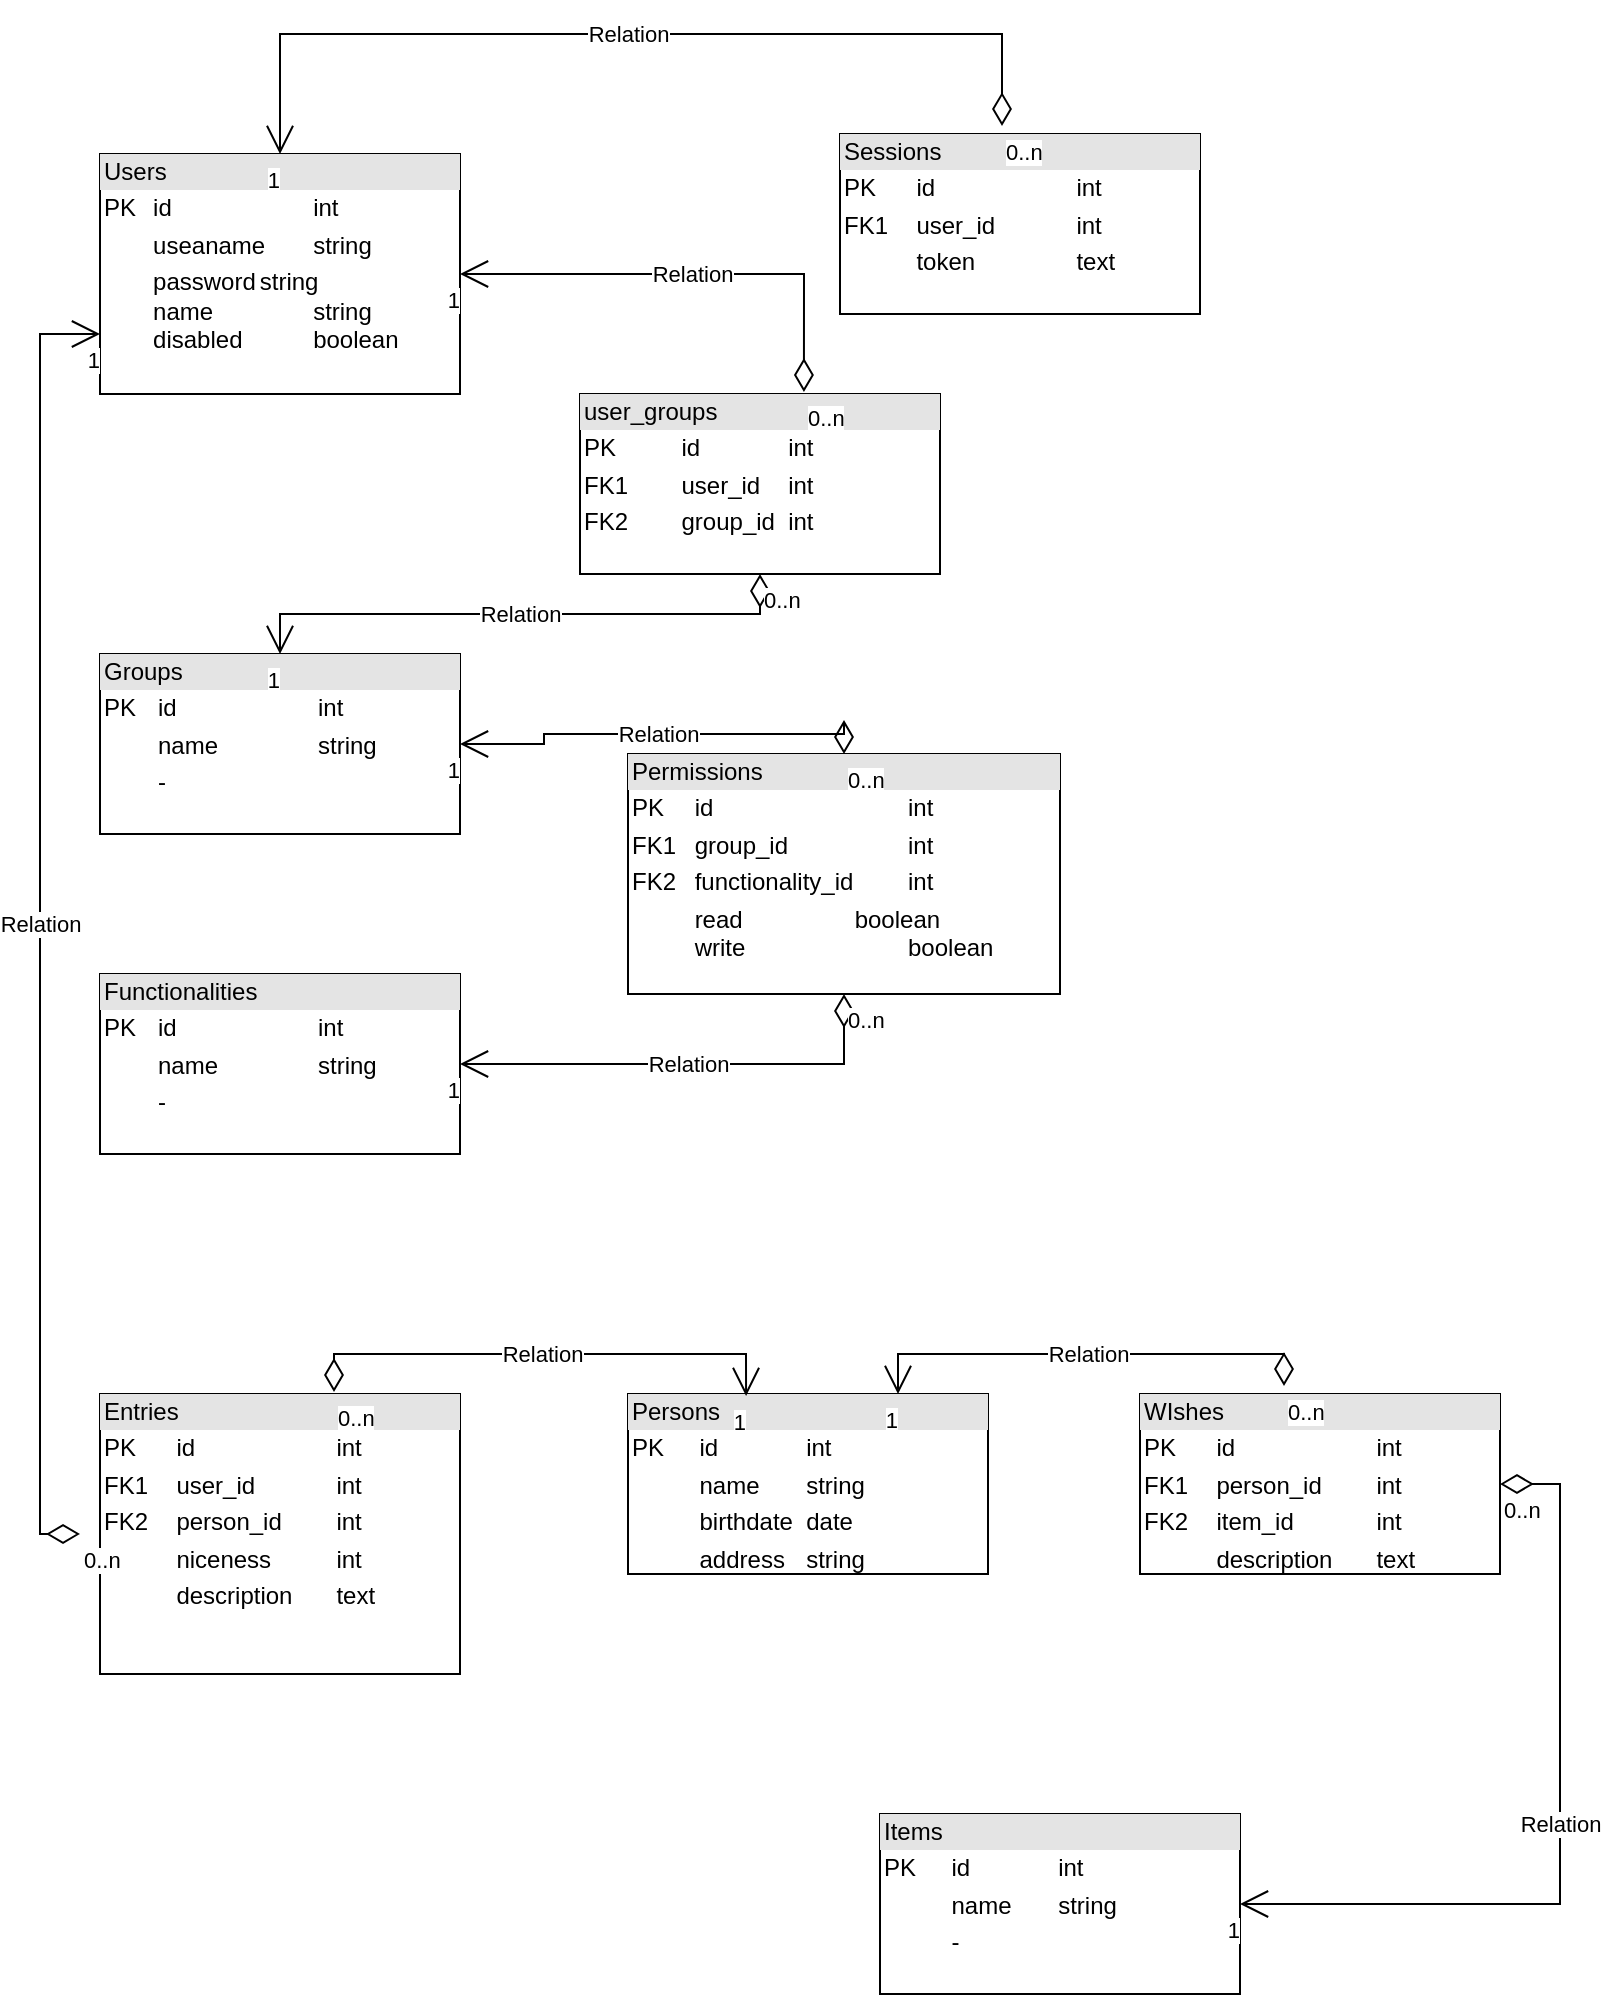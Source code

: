 <mxfile version="16.2.7" type="device"><diagram id="tikuvFr1Z6I9SJWcH92s" name="Page-1"><mxGraphModel dx="1100" dy="577" grid="1" gridSize="10" guides="1" tooltips="1" connect="1" arrows="1" fold="1" page="1" pageScale="1" pageWidth="827" pageHeight="1169" math="0" shadow="0"><root><mxCell id="0"/><mxCell id="1" parent="0"/><mxCell id="Cpcbm7M1Lm0WKyksxUkj-1" value="&lt;div style=&quot;box-sizing: border-box ; width: 100% ; background: #e4e4e4 ; padding: 2px&quot;&gt;Users&lt;/div&gt;&lt;table style=&quot;width: 100% ; font-size: 1em&quot; cellspacing=&quot;0&quot; cellpadding=&quot;2&quot;&gt;&lt;tbody&gt;&lt;tr&gt;&lt;td&gt;PK&lt;/td&gt;&lt;td&gt;id&lt;span style=&quot;white-space: pre&quot;&gt;&#9;&lt;span style=&quot;white-space: pre&quot;&gt;&#9;&lt;/span&gt;&lt;/span&gt;&lt;span style=&quot;white-space: pre&quot;&gt;&#9;&lt;/span&gt;int&lt;/td&gt;&lt;/tr&gt;&lt;tr&gt;&lt;td&gt;&lt;br&gt;&lt;/td&gt;&lt;td&gt;useaname&lt;span style=&quot;white-space: pre&quot;&gt;&#9;&lt;/span&gt;string&lt;br&gt;&lt;/td&gt;&lt;/tr&gt;&lt;tr&gt;&lt;td&gt;&lt;br&gt;&lt;/td&gt;&lt;td&gt;password&lt;span style=&quot;white-space: pre&quot;&gt;&#9;&lt;/span&gt;string&lt;br&gt;name&lt;span style=&quot;white-space: pre&quot;&gt;&#9;&lt;/span&gt;&lt;span style=&quot;white-space: pre&quot;&gt;&#9;&lt;/span&gt;string&lt;br&gt;disabled&lt;span style=&quot;white-space: pre&quot;&gt;&#9;&lt;/span&gt;&lt;span style=&quot;white-space: pre&quot;&gt;&#9;&lt;/span&gt;boolean&lt;br&gt;&lt;/td&gt;&lt;/tr&gt;&lt;/tbody&gt;&lt;/table&gt;" style="verticalAlign=top;align=left;overflow=fill;html=1;" parent="1" vertex="1"><mxGeometry x="60" y="100" width="180" height="120" as="geometry"/></mxCell><mxCell id="Cpcbm7M1Lm0WKyksxUkj-2" value="&lt;div style=&quot;box-sizing: border-box ; width: 100% ; background: #e4e4e4 ; padding: 2px&quot;&gt;Groups&lt;/div&gt;&lt;table style=&quot;width: 100% ; font-size: 1em&quot; cellspacing=&quot;0&quot; cellpadding=&quot;2&quot;&gt;&lt;tbody&gt;&lt;tr&gt;&lt;td&gt;PK&lt;/td&gt;&lt;td&gt;id&lt;span style=&quot;white-space: pre&quot;&gt;&#9;&lt;/span&gt;&lt;span style=&quot;white-space: pre&quot;&gt;&#9;&lt;/span&gt;&lt;span style=&quot;white-space: pre&quot;&gt;&#9;&lt;/span&gt;int&lt;br&gt;&lt;/td&gt;&lt;/tr&gt;&lt;tr&gt;&lt;td&gt;&lt;br&gt;&lt;/td&gt;&lt;td&gt;name&lt;span style=&quot;white-space: pre&quot;&gt;&#9;&lt;/span&gt;&lt;span style=&quot;white-space: pre&quot;&gt;&#9;&lt;/span&gt;string&lt;br&gt;&lt;/td&gt;&lt;/tr&gt;&lt;tr&gt;&lt;td&gt;&lt;br&gt;&lt;/td&gt;&lt;td&gt;-&lt;br&gt;&lt;/td&gt;&lt;/tr&gt;&lt;/tbody&gt;&lt;/table&gt;" style="verticalAlign=top;align=left;overflow=fill;html=1;" parent="1" vertex="1"><mxGeometry x="60" y="350" width="180" height="90" as="geometry"/></mxCell><mxCell id="Cpcbm7M1Lm0WKyksxUkj-3" value="&lt;div style=&quot;box-sizing: border-box ; width: 100% ; background: #e4e4e4 ; padding: 2px&quot;&gt;Functionalities&lt;/div&gt;&lt;table style=&quot;width: 100% ; font-size: 1em&quot; cellspacing=&quot;0&quot; cellpadding=&quot;2&quot;&gt;&lt;tbody&gt;&lt;tr&gt;&lt;td&gt;PK&lt;/td&gt;&lt;td&gt;id&lt;span style=&quot;white-space: pre&quot;&gt;&#9;&lt;/span&gt;&lt;span style=&quot;white-space: pre&quot;&gt;&#9;&lt;/span&gt;&lt;span style=&quot;white-space: pre&quot;&gt;&#9;&lt;/span&gt;int&lt;br&gt;&lt;/td&gt;&lt;/tr&gt;&lt;tr&gt;&lt;td&gt;&lt;br&gt;&lt;/td&gt;&lt;td&gt;name&lt;span style=&quot;white-space: pre&quot;&gt;&#9;&lt;/span&gt;&lt;span style=&quot;white-space: pre&quot;&gt;&#9;&lt;/span&gt;string&lt;br&gt;&lt;/td&gt;&lt;/tr&gt;&lt;tr&gt;&lt;td&gt;&lt;br&gt;&lt;/td&gt;&lt;td&gt;-&lt;br&gt;&lt;/td&gt;&lt;/tr&gt;&lt;/tbody&gt;&lt;/table&gt;" style="verticalAlign=top;align=left;overflow=fill;html=1;" parent="1" vertex="1"><mxGeometry x="60" y="510" width="180" height="90" as="geometry"/></mxCell><mxCell id="Cpcbm7M1Lm0WKyksxUkj-4" value="&lt;div style=&quot;box-sizing: border-box ; width: 100% ; background: #e4e4e4 ; padding: 2px&quot;&gt;Persons&lt;/div&gt;&lt;table style=&quot;width: 100% ; font-size: 1em&quot; cellspacing=&quot;0&quot; cellpadding=&quot;2&quot;&gt;&lt;tbody&gt;&lt;tr&gt;&lt;td&gt;PK&lt;/td&gt;&lt;td&gt;id&lt;span style=&quot;white-space: pre&quot;&gt;&#9;&lt;/span&gt;&lt;span style=&quot;white-space: pre&quot;&gt;&#9;&lt;/span&gt;int&lt;/td&gt;&lt;/tr&gt;&lt;tr&gt;&lt;td&gt;&lt;br&gt;&lt;/td&gt;&lt;td&gt;name&lt;span style=&quot;white-space: pre&quot;&gt;&#9;&lt;/span&gt;string&lt;br&gt;&lt;/td&gt;&lt;/tr&gt;&lt;tr&gt;&lt;td&gt;&lt;br&gt;&lt;/td&gt;&lt;td&gt;birthdate&lt;span style=&quot;white-space: pre&quot;&gt;&#9;&lt;/span&gt;date&lt;br&gt;&lt;/td&gt;&lt;/tr&gt;&lt;tr&gt;&lt;td&gt;&lt;br&gt;&lt;/td&gt;&lt;td&gt;address&lt;span style=&quot;white-space: pre&quot;&gt;&#9;&lt;/span&gt;string&lt;br&gt;&lt;/td&gt;&lt;/tr&gt;&lt;/tbody&gt;&lt;/table&gt;" style="verticalAlign=top;align=left;overflow=fill;html=1;" parent="1" vertex="1"><mxGeometry x="324" y="720" width="180" height="90" as="geometry"/></mxCell><mxCell id="Cpcbm7M1Lm0WKyksxUkj-5" value="&lt;div style=&quot;box-sizing: border-box ; width: 100% ; background: #e4e4e4 ; padding: 2px&quot;&gt;WIshes&lt;/div&gt;&lt;table style=&quot;width: 100% ; font-size: 1em&quot; cellspacing=&quot;0&quot; cellpadding=&quot;2&quot;&gt;&lt;tbody&gt;&lt;tr&gt;&lt;td&gt;PK&lt;/td&gt;&lt;td&gt;id&lt;span style=&quot;white-space: pre&quot;&gt;&#9;&lt;/span&gt;&lt;span style=&quot;white-space: pre&quot;&gt;&lt;span style=&quot;white-space: pre&quot;&gt;&#9;&lt;/span&gt;&#9;&lt;/span&gt;int&lt;/td&gt;&lt;/tr&gt;&lt;tr&gt;&lt;td&gt;FK1&lt;/td&gt;&lt;td&gt;person_id&lt;span style=&quot;white-space: pre&quot;&gt;&#9;&lt;/span&gt;int&lt;br&gt;&lt;/td&gt;&lt;/tr&gt;&lt;tr&gt;&lt;td&gt;FK2&lt;br&gt;&lt;/td&gt;&lt;td&gt;item_id&lt;span style=&quot;white-space: pre&quot;&gt;&#9;&lt;/span&gt;&lt;span style=&quot;white-space: pre&quot;&gt;&#9;&lt;/span&gt;int&lt;br&gt;&lt;/td&gt;&lt;/tr&gt;&lt;tr&gt;&lt;td&gt;&lt;br&gt;&lt;/td&gt;&lt;td&gt;description&lt;span style=&quot;white-space: pre&quot;&gt;&#9;&lt;/span&gt;text&lt;br&gt;&lt;/td&gt;&lt;/tr&gt;&lt;/tbody&gt;&lt;/table&gt;" style="verticalAlign=top;align=left;overflow=fill;html=1;" parent="1" vertex="1"><mxGeometry x="580" y="720" width="180" height="90" as="geometry"/></mxCell><mxCell id="Cpcbm7M1Lm0WKyksxUkj-6" value="&lt;div style=&quot;box-sizing: border-box ; width: 100% ; background: #e4e4e4 ; padding: 2px&quot;&gt;Entries&lt;/div&gt;&lt;table style=&quot;width: 100% ; font-size: 1em&quot; cellspacing=&quot;0&quot; cellpadding=&quot;2&quot;&gt;&lt;tbody&gt;&lt;tr&gt;&lt;td&gt;PK&lt;/td&gt;&lt;td&gt;id&lt;span style=&quot;white-space: pre&quot;&gt;&#9;&lt;/span&gt;&lt;span style=&quot;white-space: pre&quot;&gt;&lt;span style=&quot;white-space: pre&quot;&gt;&#9;&lt;/span&gt;&#9;&lt;/span&gt;int&lt;/td&gt;&lt;/tr&gt;&lt;tr&gt;&lt;td&gt;FK1&lt;/td&gt;&lt;td&gt;user_id&lt;span style=&quot;white-space: pre&quot;&gt;&lt;span style=&quot;white-space: pre&quot;&gt;&#9;&lt;/span&gt;&#9;&lt;/span&gt;int&lt;br&gt;&lt;/td&gt;&lt;/tr&gt;&lt;tr&gt;&lt;td&gt;FK2&lt;br&gt;&lt;/td&gt;&lt;td&gt;person_id&lt;span style=&quot;white-space: pre&quot;&gt;&#9;&lt;/span&gt;int&lt;/td&gt;&lt;/tr&gt;&lt;tr&gt;&lt;td&gt;&lt;br&gt;&lt;/td&gt;&lt;td&gt;niceness&lt;span style=&quot;white-space: pre&quot;&gt;&#9;&lt;/span&gt;&lt;span style=&quot;white-space: pre&quot;&gt;&#9;&lt;/span&gt;int&lt;br&gt;&lt;/td&gt;&lt;/tr&gt;&lt;tr&gt;&lt;td&gt;&lt;br&gt;&lt;/td&gt;&lt;td&gt;description&lt;span style=&quot;white-space: pre&quot;&gt;&#9;&lt;/span&gt;text&lt;br&gt;&lt;/td&gt;&lt;/tr&gt;&lt;/tbody&gt;&lt;/table&gt;" style="verticalAlign=top;align=left;overflow=fill;html=1;" parent="1" vertex="1"><mxGeometry x="60" y="720" width="180" height="140" as="geometry"/></mxCell><mxCell id="Cpcbm7M1Lm0WKyksxUkj-7" value="&lt;div style=&quot;box-sizing: border-box ; width: 100% ; background: #e4e4e4 ; padding: 2px&quot;&gt;Sessions&lt;/div&gt;&lt;table style=&quot;width: 100% ; font-size: 1em&quot; cellspacing=&quot;0&quot; cellpadding=&quot;2&quot;&gt;&lt;tbody&gt;&lt;tr&gt;&lt;td&gt;PK&lt;/td&gt;&lt;td&gt;id&lt;span style=&quot;white-space: pre&quot;&gt;&#9;&lt;/span&gt;&lt;span style=&quot;white-space: pre&quot;&gt;&#9;&lt;/span&gt;&lt;span style=&quot;white-space: pre&quot;&gt;&#9;&lt;/span&gt;int&lt;br&gt;&lt;/td&gt;&lt;/tr&gt;&lt;tr&gt;&lt;td&gt;FK1&lt;/td&gt;&lt;td&gt;user_id&lt;span style=&quot;white-space: pre&quot;&gt;&#9;&lt;/span&gt;&lt;span style=&quot;white-space: pre&quot;&gt;&#9;&lt;/span&gt;int&lt;br&gt;&lt;/td&gt;&lt;/tr&gt;&lt;tr&gt;&lt;td&gt;&lt;br&gt;&lt;/td&gt;&lt;td&gt;token&lt;span style=&quot;white-space: pre&quot;&gt;&#9;&lt;/span&gt;&lt;span style=&quot;white-space: pre&quot;&gt;&#9;&lt;/span&gt;text&lt;br&gt;&lt;/td&gt;&lt;/tr&gt;&lt;/tbody&gt;&lt;/table&gt;" style="verticalAlign=top;align=left;overflow=fill;html=1;" parent="1" vertex="1"><mxGeometry x="430" y="90" width="180" height="90" as="geometry"/></mxCell><mxCell id="Cpcbm7M1Lm0WKyksxUkj-8" value="Relation" style="endArrow=open;html=1;endSize=12;startArrow=diamondThin;startSize=14;startFill=0;edgeStyle=orthogonalEdgeStyle;rounded=0;exitX=0.45;exitY=-0.044;exitDx=0;exitDy=0;exitPerimeter=0;entryX=0.5;entryY=0;entryDx=0;entryDy=0;" parent="1" source="Cpcbm7M1Lm0WKyksxUkj-7" target="Cpcbm7M1Lm0WKyksxUkj-1" edge="1"><mxGeometry relative="1" as="geometry"><mxPoint x="230" y="800" as="sourcePoint"/><mxPoint x="390" y="800" as="targetPoint"/><Array as="points"><mxPoint x="511" y="40"/><mxPoint x="150" y="40"/></Array></mxGeometry></mxCell><mxCell id="Cpcbm7M1Lm0WKyksxUkj-9" value="0..n" style="edgeLabel;resizable=0;html=1;align=left;verticalAlign=top;" parent="Cpcbm7M1Lm0WKyksxUkj-8" connectable="0" vertex="1"><mxGeometry x="-1" relative="1" as="geometry"/></mxCell><mxCell id="Cpcbm7M1Lm0WKyksxUkj-10" value="1" style="edgeLabel;resizable=0;html=1;align=right;verticalAlign=top;" parent="Cpcbm7M1Lm0WKyksxUkj-8" connectable="0" vertex="1"><mxGeometry x="1" relative="1" as="geometry"/></mxCell><mxCell id="Cpcbm7M1Lm0WKyksxUkj-14" value="&lt;div style=&quot;box-sizing: border-box ; width: 100% ; background: #e4e4e4 ; padding: 2px&quot;&gt;Permissions&lt;br&gt;&lt;/div&gt;&lt;table style=&quot;width: 100% ; font-size: 1em&quot; cellspacing=&quot;0&quot; cellpadding=&quot;2&quot;&gt;&lt;tbody&gt;&lt;tr&gt;&lt;td&gt;PK&lt;/td&gt;&lt;td&gt;id&lt;span style=&quot;white-space: pre&quot;&gt;&#9;&lt;/span&gt;&lt;span style=&quot;white-space: pre&quot;&gt;&#9;&lt;/span&gt;&lt;span style=&quot;white-space: pre&quot;&gt;&lt;span style=&quot;white-space: pre&quot;&gt;&#9;&lt;/span&gt;&#9;&lt;/span&gt;int&lt;/td&gt;&lt;/tr&gt;&lt;tr&gt;&lt;td&gt;FK1&lt;/td&gt;&lt;td&gt;group_id&lt;span style=&quot;white-space: pre&quot;&gt;&#9;&lt;/span&gt;&lt;span style=&quot;white-space: pre&quot;&gt;&#9;&lt;span style=&quot;white-space: pre&quot;&gt;&#9;&lt;/span&gt;&lt;/span&gt;int&lt;br&gt;&lt;/td&gt;&lt;/tr&gt;&lt;tr&gt;&lt;td&gt;FK2&lt;br&gt;&lt;/td&gt;&lt;td&gt;functionality_id&lt;span style=&quot;white-space: pre&quot;&gt;&#9;&lt;/span&gt;int&lt;br&gt;&lt;/td&gt;&lt;/tr&gt;&lt;tr&gt;&lt;td&gt;&lt;br&gt;&lt;/td&gt;&lt;td&gt;read&lt;span style=&quot;white-space: pre&quot;&gt;&#9;&lt;/span&gt;&lt;span style=&quot;white-space: pre&quot;&gt;&lt;span style=&quot;white-space: pre&quot;&gt;&#9;&lt;/span&gt;&#9;&lt;/span&gt;boolean&lt;br&gt;write&lt;span style=&quot;white-space: pre&quot;&gt;&#9;&lt;/span&gt;&lt;span style=&quot;white-space: pre&quot;&gt;&#9;&lt;/span&gt;&lt;span style=&quot;white-space: pre&quot;&gt;&#9;&lt;/span&gt;boolean&lt;br&gt;&lt;/td&gt;&lt;/tr&gt;&lt;/tbody&gt;&lt;/table&gt;" style="verticalAlign=top;align=left;overflow=fill;html=1;" parent="1" vertex="1"><mxGeometry x="324" y="400" width="216" height="120" as="geometry"/></mxCell><mxCell id="Cpcbm7M1Lm0WKyksxUkj-15" value="Relation" style="endArrow=open;html=1;endSize=12;startArrow=diamondThin;startSize=14;startFill=0;edgeStyle=orthogonalEdgeStyle;rounded=0;exitX=0.5;exitY=1;exitDx=0;exitDy=0;" parent="1" source="Cpcbm7M1Lm0WKyksxUkj-14" target="Cpcbm7M1Lm0WKyksxUkj-3" edge="1"><mxGeometry relative="1" as="geometry"><mxPoint x="230" y="800" as="sourcePoint"/><mxPoint x="390" y="800" as="targetPoint"/></mxGeometry></mxCell><mxCell id="Cpcbm7M1Lm0WKyksxUkj-16" value="0..n" style="edgeLabel;resizable=0;html=1;align=left;verticalAlign=top;" parent="Cpcbm7M1Lm0WKyksxUkj-15" connectable="0" vertex="1"><mxGeometry x="-1" relative="1" as="geometry"/></mxCell><mxCell id="Cpcbm7M1Lm0WKyksxUkj-17" value="1" style="edgeLabel;resizable=0;html=1;align=right;verticalAlign=top;" parent="Cpcbm7M1Lm0WKyksxUkj-15" connectable="0" vertex="1"><mxGeometry x="1" relative="1" as="geometry"/></mxCell><mxCell id="Cpcbm7M1Lm0WKyksxUkj-18" value="Relation" style="endArrow=open;html=1;endSize=12;startArrow=diamondThin;startSize=14;startFill=0;edgeStyle=orthogonalEdgeStyle;rounded=0;exitX=0.5;exitY=0;exitDx=0;exitDy=0;" parent="1" source="Cpcbm7M1Lm0WKyksxUkj-14" target="Cpcbm7M1Lm0WKyksxUkj-2" edge="1"><mxGeometry relative="1" as="geometry"><mxPoint x="230" y="800" as="sourcePoint"/><mxPoint x="390" y="800" as="targetPoint"/></mxGeometry></mxCell><mxCell id="Cpcbm7M1Lm0WKyksxUkj-19" value="0..n" style="edgeLabel;resizable=0;html=1;align=left;verticalAlign=top;" parent="Cpcbm7M1Lm0WKyksxUkj-18" connectable="0" vertex="1"><mxGeometry x="-1" relative="1" as="geometry"/></mxCell><mxCell id="Cpcbm7M1Lm0WKyksxUkj-20" value="1" style="edgeLabel;resizable=0;html=1;align=right;verticalAlign=top;" parent="Cpcbm7M1Lm0WKyksxUkj-18" connectable="0" vertex="1"><mxGeometry x="1" relative="1" as="geometry"/></mxCell><mxCell id="Cpcbm7M1Lm0WKyksxUkj-21" value="&lt;div style=&quot;box-sizing: border-box ; width: 100% ; background: #e4e4e4 ; padding: 2px&quot;&gt;user_groups&lt;/div&gt;&lt;table style=&quot;width: 100% ; font-size: 1em&quot; cellspacing=&quot;0&quot; cellpadding=&quot;2&quot;&gt;&lt;tbody&gt;&lt;tr&gt;&lt;td&gt;PK&lt;/td&gt;&lt;td&gt;id&lt;span style=&quot;white-space: pre&quot;&gt;&#9;&lt;/span&gt;&lt;span style=&quot;white-space: pre&quot;&gt;&lt;/span&gt;&lt;span style=&quot;white-space: pre&quot;&gt;&#9;&lt;/span&gt;int&lt;/td&gt;&lt;/tr&gt;&lt;tr&gt;&lt;td&gt;FK1&lt;/td&gt;&lt;td&gt;user_id&lt;span style=&quot;white-space: pre&quot;&gt;&#9;&lt;/span&gt;int&lt;/td&gt;&lt;/tr&gt;&lt;tr&gt;&lt;td&gt;FK2&lt;br&gt;&lt;/td&gt;&lt;td&gt;group_id&lt;span style=&quot;white-space: pre&quot;&gt;&#9;&lt;/span&gt;int&lt;br&gt;&lt;/td&gt;&lt;/tr&gt;&lt;/tbody&gt;&lt;/table&gt;" style="verticalAlign=top;align=left;overflow=fill;html=1;" parent="1" vertex="1"><mxGeometry x="300" y="220" width="180" height="90" as="geometry"/></mxCell><mxCell id="Cpcbm7M1Lm0WKyksxUkj-22" value="Relation" style="endArrow=open;html=1;endSize=12;startArrow=diamondThin;startSize=14;startFill=0;edgeStyle=orthogonalEdgeStyle;rounded=0;entryX=1;entryY=0.5;entryDx=0;entryDy=0;exitX=0.622;exitY=-0.011;exitDx=0;exitDy=0;exitPerimeter=0;" parent="1" source="Cpcbm7M1Lm0WKyksxUkj-21" target="Cpcbm7M1Lm0WKyksxUkj-1" edge="1"><mxGeometry relative="1" as="geometry"><mxPoint x="230" y="800" as="sourcePoint"/><mxPoint x="390" y="800" as="targetPoint"/></mxGeometry></mxCell><mxCell id="Cpcbm7M1Lm0WKyksxUkj-23" value="0..n" style="edgeLabel;resizable=0;html=1;align=left;verticalAlign=top;" parent="Cpcbm7M1Lm0WKyksxUkj-22" connectable="0" vertex="1"><mxGeometry x="-1" relative="1" as="geometry"/></mxCell><mxCell id="Cpcbm7M1Lm0WKyksxUkj-24" value="1" style="edgeLabel;resizable=0;html=1;align=right;verticalAlign=top;" parent="Cpcbm7M1Lm0WKyksxUkj-22" connectable="0" vertex="1"><mxGeometry x="1" relative="1" as="geometry"/></mxCell><mxCell id="Cpcbm7M1Lm0WKyksxUkj-25" value="Relation" style="endArrow=open;html=1;endSize=12;startArrow=diamondThin;startSize=14;startFill=0;edgeStyle=orthogonalEdgeStyle;rounded=0;entryX=0.5;entryY=0;entryDx=0;entryDy=0;exitX=0.5;exitY=1;exitDx=0;exitDy=0;" parent="1" source="Cpcbm7M1Lm0WKyksxUkj-21" target="Cpcbm7M1Lm0WKyksxUkj-2" edge="1"><mxGeometry relative="1" as="geometry"><mxPoint x="230" y="800" as="sourcePoint"/><mxPoint x="390" y="800" as="targetPoint"/></mxGeometry></mxCell><mxCell id="Cpcbm7M1Lm0WKyksxUkj-26" value="0..n" style="edgeLabel;resizable=0;html=1;align=left;verticalAlign=top;" parent="Cpcbm7M1Lm0WKyksxUkj-25" connectable="0" vertex="1"><mxGeometry x="-1" relative="1" as="geometry"/></mxCell><mxCell id="Cpcbm7M1Lm0WKyksxUkj-27" value="1" style="edgeLabel;resizable=0;html=1;align=right;verticalAlign=top;" parent="Cpcbm7M1Lm0WKyksxUkj-25" connectable="0" vertex="1"><mxGeometry x="1" relative="1" as="geometry"/></mxCell><mxCell id="Cpcbm7M1Lm0WKyksxUkj-28" value="&lt;div style=&quot;box-sizing: border-box ; width: 100% ; background: #e4e4e4 ; padding: 2px&quot;&gt;Items&lt;/div&gt;&lt;table style=&quot;width: 100% ; font-size: 1em&quot; cellspacing=&quot;0&quot; cellpadding=&quot;2&quot;&gt;&lt;tbody&gt;&lt;tr&gt;&lt;td&gt;PK&lt;/td&gt;&lt;td&gt;id&lt;span style=&quot;white-space: pre&quot;&gt;&#9;&lt;/span&gt;&lt;span style=&quot;white-space: pre&quot;&gt;&#9;&lt;/span&gt;int&lt;/td&gt;&lt;/tr&gt;&lt;tr&gt;&lt;td&gt;&lt;br&gt;&lt;/td&gt;&lt;td&gt;name&lt;span style=&quot;white-space: pre&quot;&gt;&#9;&lt;/span&gt;string&lt;br&gt;&lt;/td&gt;&lt;/tr&gt;&lt;tr&gt;&lt;td&gt;&lt;br&gt;&lt;/td&gt;&lt;td&gt;-&lt;/td&gt;&lt;/tr&gt;&lt;/tbody&gt;&lt;/table&gt;" style="verticalAlign=top;align=left;overflow=fill;html=1;" parent="1" vertex="1"><mxGeometry x="450" y="930" width="180" height="90" as="geometry"/></mxCell><mxCell id="Cpcbm7M1Lm0WKyksxUkj-29" value="Relation" style="endArrow=open;html=1;endSize=12;startArrow=diamondThin;startSize=14;startFill=0;edgeStyle=orthogonalEdgeStyle;rounded=0;entryX=0;entryY=0.75;entryDx=0;entryDy=0;" parent="1" target="Cpcbm7M1Lm0WKyksxUkj-1" edge="1"><mxGeometry relative="1" as="geometry"><mxPoint x="50" y="790" as="sourcePoint"/><mxPoint x="50" y="190" as="targetPoint"/><Array as="points"><mxPoint x="30" y="790"/><mxPoint x="30" y="190"/></Array></mxGeometry></mxCell><mxCell id="Cpcbm7M1Lm0WKyksxUkj-30" value="0..n" style="edgeLabel;resizable=0;html=1;align=left;verticalAlign=top;" parent="Cpcbm7M1Lm0WKyksxUkj-29" connectable="0" vertex="1"><mxGeometry x="-1" relative="1" as="geometry"/></mxCell><mxCell id="Cpcbm7M1Lm0WKyksxUkj-31" value="1" style="edgeLabel;resizable=0;html=1;align=right;verticalAlign=top;" parent="Cpcbm7M1Lm0WKyksxUkj-29" connectable="0" vertex="1"><mxGeometry x="1" relative="1" as="geometry"/></mxCell><mxCell id="Cpcbm7M1Lm0WKyksxUkj-32" value="Relation" style="endArrow=open;html=1;endSize=12;startArrow=diamondThin;startSize=14;startFill=0;edgeStyle=orthogonalEdgeStyle;rounded=0;exitX=0.65;exitY=-0.007;exitDx=0;exitDy=0;exitPerimeter=0;entryX=0.328;entryY=0.011;entryDx=0;entryDy=0;entryPerimeter=0;" parent="1" source="Cpcbm7M1Lm0WKyksxUkj-6" target="Cpcbm7M1Lm0WKyksxUkj-4" edge="1"><mxGeometry relative="1" as="geometry"><mxPoint x="230" y="770" as="sourcePoint"/><mxPoint x="380" y="700" as="targetPoint"/><Array as="points"><mxPoint x="177" y="700"/><mxPoint x="383" y="700"/></Array></mxGeometry></mxCell><mxCell id="Cpcbm7M1Lm0WKyksxUkj-33" value="0..n" style="edgeLabel;resizable=0;html=1;align=left;verticalAlign=top;" parent="Cpcbm7M1Lm0WKyksxUkj-32" connectable="0" vertex="1"><mxGeometry x="-1" relative="1" as="geometry"/></mxCell><mxCell id="Cpcbm7M1Lm0WKyksxUkj-34" value="1" style="edgeLabel;resizable=0;html=1;align=right;verticalAlign=top;" parent="Cpcbm7M1Lm0WKyksxUkj-32" connectable="0" vertex="1"><mxGeometry x="1" relative="1" as="geometry"/></mxCell><mxCell id="Cpcbm7M1Lm0WKyksxUkj-35" value="Relation" style="endArrow=open;html=1;endSize=12;startArrow=diamondThin;startSize=14;startFill=0;edgeStyle=orthogonalEdgeStyle;rounded=0;exitX=0.4;exitY=-0.044;exitDx=0;exitDy=0;exitPerimeter=0;entryX=0.75;entryY=0;entryDx=0;entryDy=0;" parent="1" source="Cpcbm7M1Lm0WKyksxUkj-5" target="Cpcbm7M1Lm0WKyksxUkj-4" edge="1"><mxGeometry relative="1" as="geometry"><mxPoint x="230" y="770" as="sourcePoint"/><mxPoint x="390" y="770" as="targetPoint"/><Array as="points"><mxPoint x="652" y="700"/><mxPoint x="459" y="700"/></Array></mxGeometry></mxCell><mxCell id="Cpcbm7M1Lm0WKyksxUkj-36" value="0..n" style="edgeLabel;resizable=0;html=1;align=left;verticalAlign=top;" parent="Cpcbm7M1Lm0WKyksxUkj-35" connectable="0" vertex="1"><mxGeometry x="-1" relative="1" as="geometry"/></mxCell><mxCell id="Cpcbm7M1Lm0WKyksxUkj-37" value="1" style="edgeLabel;resizable=0;html=1;align=right;verticalAlign=top;" parent="Cpcbm7M1Lm0WKyksxUkj-35" connectable="0" vertex="1"><mxGeometry x="1" relative="1" as="geometry"/></mxCell><mxCell id="Cpcbm7M1Lm0WKyksxUkj-38" value="Relation" style="endArrow=open;html=1;endSize=12;startArrow=diamondThin;startSize=14;startFill=0;edgeStyle=orthogonalEdgeStyle;rounded=0;exitX=1;exitY=0.5;exitDx=0;exitDy=0;entryX=1;entryY=0.5;entryDx=0;entryDy=0;" parent="1" source="Cpcbm7M1Lm0WKyksxUkj-5" target="Cpcbm7M1Lm0WKyksxUkj-28" edge="1"><mxGeometry relative="1" as="geometry"><mxPoint x="230" y="770" as="sourcePoint"/><mxPoint x="390" y="770" as="targetPoint"/><Array as="points"><mxPoint x="790" y="765"/><mxPoint x="790" y="975"/></Array></mxGeometry></mxCell><mxCell id="Cpcbm7M1Lm0WKyksxUkj-39" value="0..n" style="edgeLabel;resizable=0;html=1;align=left;verticalAlign=top;" parent="Cpcbm7M1Lm0WKyksxUkj-38" connectable="0" vertex="1"><mxGeometry x="-1" relative="1" as="geometry"/></mxCell><mxCell id="Cpcbm7M1Lm0WKyksxUkj-40" value="1" style="edgeLabel;resizable=0;html=1;align=right;verticalAlign=top;" parent="Cpcbm7M1Lm0WKyksxUkj-38" connectable="0" vertex="1"><mxGeometry x="1" relative="1" as="geometry"/></mxCell></root></mxGraphModel></diagram></mxfile>